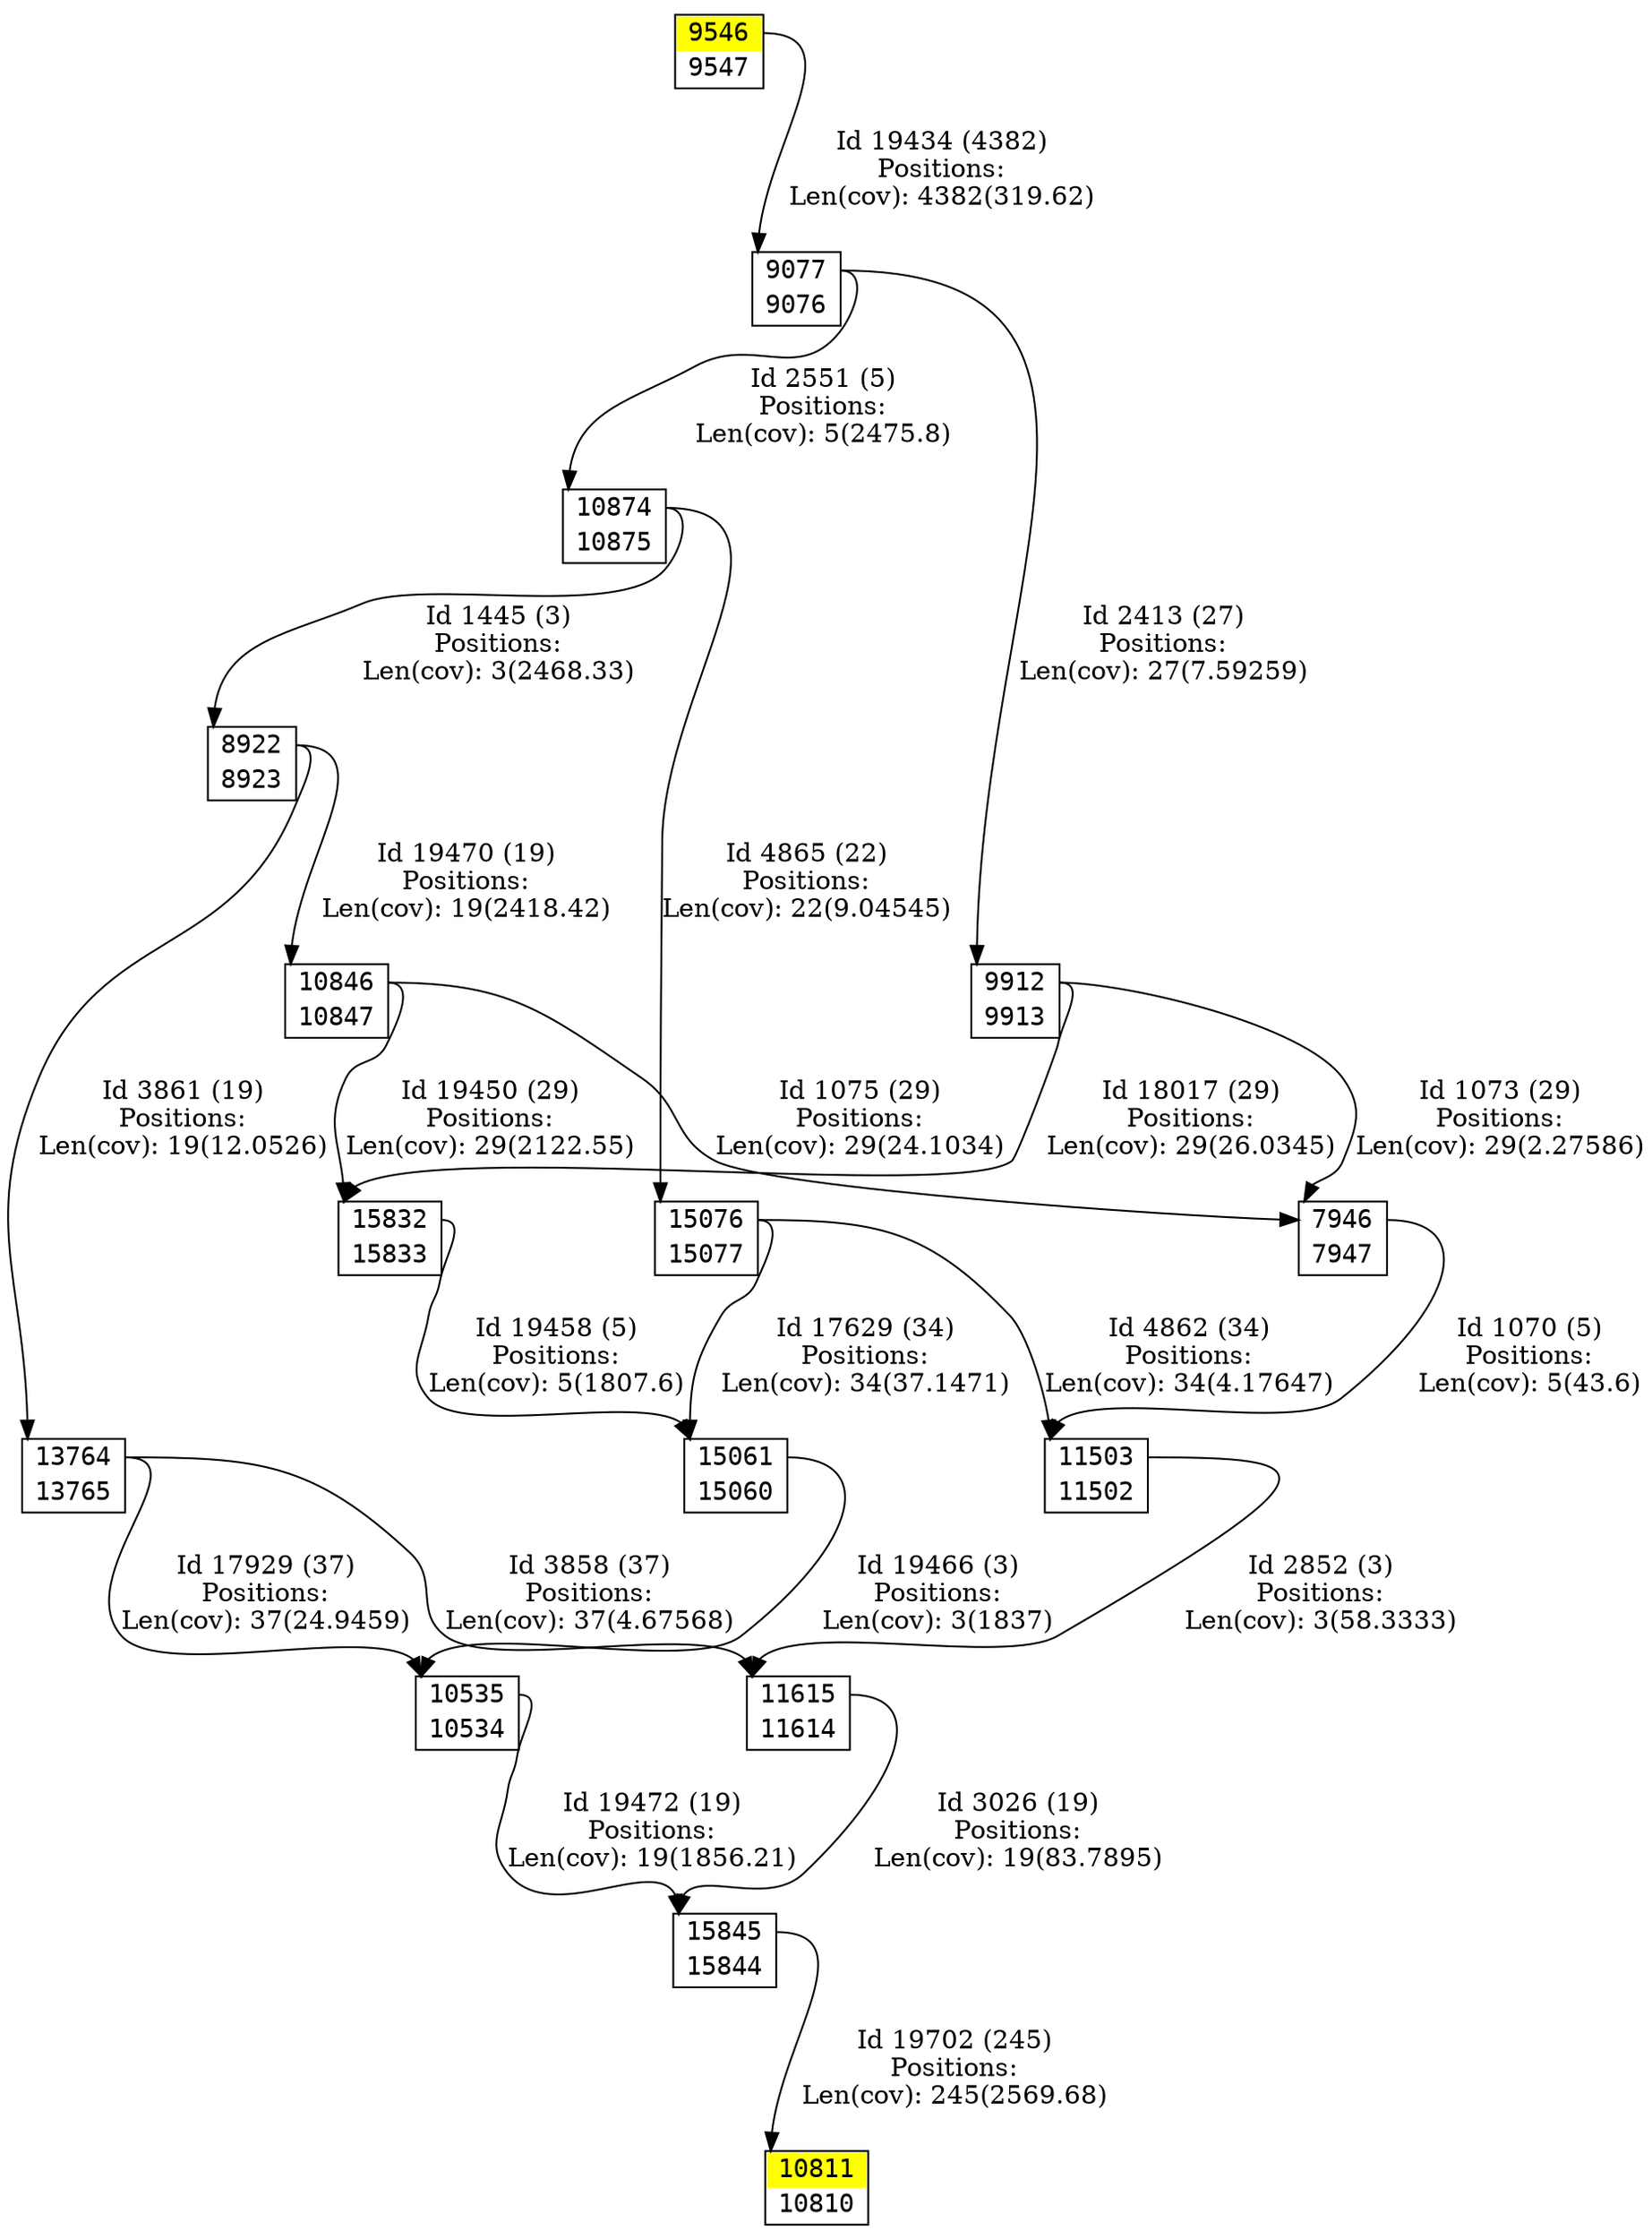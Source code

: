 digraph graph_picture {
node[fontname=<Courier> ,penwidth=<1.8> ,shape=<plaintext> ]
vertex_7946_7947[label=<<TABLE BORDER="1" CELLSPACING="0" >
<TR><TD BORDER="0" PORT = "port_7946_in" color="white" bgcolor="white" ></TD><TD BORDER="0" color="white" bgcolor="white" >7946</TD><TD BORDER="0" PORT = "port_7946_out" color="white" bgcolor="white" ></TD></TR>
<TR><TD BORDER="0" PORT = "port_7947_out" color="white" bgcolor="white" ></TD><TD BORDER="0" color="white" bgcolor="white" >7947</TD><TD BORDER="0" PORT = "port_7947_in" color="white" bgcolor="white" ></TD></TR>
</TABLE>> ,color=<black> ]
vertex_8922_8923[label=<<TABLE BORDER="1" CELLSPACING="0" >
<TR><TD BORDER="0" PORT = "port_8922_in" color="white" bgcolor="white" ></TD><TD BORDER="0" color="white" bgcolor="white" >8922</TD><TD BORDER="0" PORT = "port_8922_out" color="white" bgcolor="white" ></TD></TR>
<TR><TD BORDER="0" PORT = "port_8923_out" color="white" bgcolor="white" ></TD><TD BORDER="0" color="white" bgcolor="white" >8923</TD><TD BORDER="0" PORT = "port_8923_in" color="white" bgcolor="white" ></TD></TR>
</TABLE>> ,color=<black> ]
vertex_9076_9077[label=<<TABLE BORDER="1" CELLSPACING="0" >
<TR><TD BORDER="0" PORT = "port_9077_in" color="white" bgcolor="white" ></TD><TD BORDER="0" color="white" bgcolor="white" >9077</TD><TD BORDER="0" PORT = "port_9077_out" color="white" bgcolor="white" ></TD></TR>
<TR><TD BORDER="0" PORT = "port_9076_out" color="white" bgcolor="white" ></TD><TD BORDER="0" color="white" bgcolor="white" >9076</TD><TD BORDER="0" PORT = "port_9076_in" color="white" bgcolor="white" ></TD></TR>
</TABLE>> ,color=<black> ]
vertex_9546_9547[label=<<TABLE BORDER="1" CELLSPACING="0" >
<TR><TD BORDER="0" PORT = "port_9546_in" color="yellow" bgcolor="yellow" ></TD><TD BORDER="0" color="yellow" bgcolor="yellow" >9546</TD><TD BORDER="0" PORT = "port_9546_out" color="yellow" bgcolor="yellow" ></TD></TR>
<TR><TD BORDER="0" PORT = "port_9547_out" color="white" bgcolor="white" ></TD><TD BORDER="0" color="white" bgcolor="white" >9547</TD><TD BORDER="0" PORT = "port_9547_in" color="white" bgcolor="white" ></TD></TR>
</TABLE>> ,color=<black> ]
vertex_9912_9913[label=<<TABLE BORDER="1" CELLSPACING="0" >
<TR><TD BORDER="0" PORT = "port_9912_in" color="white" bgcolor="white" ></TD><TD BORDER="0" color="white" bgcolor="white" >9912</TD><TD BORDER="0" PORT = "port_9912_out" color="white" bgcolor="white" ></TD></TR>
<TR><TD BORDER="0" PORT = "port_9913_out" color="white" bgcolor="white" ></TD><TD BORDER="0" color="white" bgcolor="white" >9913</TD><TD BORDER="0" PORT = "port_9913_in" color="white" bgcolor="white" ></TD></TR>
</TABLE>> ,color=<black> ]
vertex_10534_10535[label=<<TABLE BORDER="1" CELLSPACING="0" >
<TR><TD BORDER="0" PORT = "port_10535_in" color="white" bgcolor="white" ></TD><TD BORDER="0" color="white" bgcolor="white" >10535</TD><TD BORDER="0" PORT = "port_10535_out" color="white" bgcolor="white" ></TD></TR>
<TR><TD BORDER="0" PORT = "port_10534_out" color="white" bgcolor="white" ></TD><TD BORDER="0" color="white" bgcolor="white" >10534</TD><TD BORDER="0" PORT = "port_10534_in" color="white" bgcolor="white" ></TD></TR>
</TABLE>> ,color=<black> ]
vertex_10810_10811[label=<<TABLE BORDER="1" CELLSPACING="0" >
<TR><TD BORDER="0" PORT = "port_10811_in" color="yellow" bgcolor="yellow" ></TD><TD BORDER="0" color="yellow" bgcolor="yellow" >10811</TD><TD BORDER="0" PORT = "port_10811_out" color="yellow" bgcolor="yellow" ></TD></TR>
<TR><TD BORDER="0" PORT = "port_10810_out" color="white" bgcolor="white" ></TD><TD BORDER="0" color="white" bgcolor="white" >10810</TD><TD BORDER="0" PORT = "port_10810_in" color="white" bgcolor="white" ></TD></TR>
</TABLE>> ,color=<black> ]
vertex_10846_10847[label=<<TABLE BORDER="1" CELLSPACING="0" >
<TR><TD BORDER="0" PORT = "port_10846_in" color="white" bgcolor="white" ></TD><TD BORDER="0" color="white" bgcolor="white" >10846</TD><TD BORDER="0" PORT = "port_10846_out" color="white" bgcolor="white" ></TD></TR>
<TR><TD BORDER="0" PORT = "port_10847_out" color="white" bgcolor="white" ></TD><TD BORDER="0" color="white" bgcolor="white" >10847</TD><TD BORDER="0" PORT = "port_10847_in" color="white" bgcolor="white" ></TD></TR>
</TABLE>> ,color=<black> ]
vertex_10874_10875[label=<<TABLE BORDER="1" CELLSPACING="0" >
<TR><TD BORDER="0" PORT = "port_10874_in" color="white" bgcolor="white" ></TD><TD BORDER="0" color="white" bgcolor="white" >10874</TD><TD BORDER="0" PORT = "port_10874_out" color="white" bgcolor="white" ></TD></TR>
<TR><TD BORDER="0" PORT = "port_10875_out" color="white" bgcolor="white" ></TD><TD BORDER="0" color="white" bgcolor="white" >10875</TD><TD BORDER="0" PORT = "port_10875_in" color="white" bgcolor="white" ></TD></TR>
</TABLE>> ,color=<black> ]
vertex_11502_11503[label=<<TABLE BORDER="1" CELLSPACING="0" >
<TR><TD BORDER="0" PORT = "port_11503_in" color="white" bgcolor="white" ></TD><TD BORDER="0" color="white" bgcolor="white" >11503</TD><TD BORDER="0" PORT = "port_11503_out" color="white" bgcolor="white" ></TD></TR>
<TR><TD BORDER="0" PORT = "port_11502_out" color="white" bgcolor="white" ></TD><TD BORDER="0" color="white" bgcolor="white" >11502</TD><TD BORDER="0" PORT = "port_11502_in" color="white" bgcolor="white" ></TD></TR>
</TABLE>> ,color=<black> ]
vertex_11614_11615[label=<<TABLE BORDER="1" CELLSPACING="0" >
<TR><TD BORDER="0" PORT = "port_11615_in" color="white" bgcolor="white" ></TD><TD BORDER="0" color="white" bgcolor="white" >11615</TD><TD BORDER="0" PORT = "port_11615_out" color="white" bgcolor="white" ></TD></TR>
<TR><TD BORDER="0" PORT = "port_11614_out" color="white" bgcolor="white" ></TD><TD BORDER="0" color="white" bgcolor="white" >11614</TD><TD BORDER="0" PORT = "port_11614_in" color="white" bgcolor="white" ></TD></TR>
</TABLE>> ,color=<black> ]
vertex_13764_13765[label=<<TABLE BORDER="1" CELLSPACING="0" >
<TR><TD BORDER="0" PORT = "port_13764_in" color="white" bgcolor="white" ></TD><TD BORDER="0" color="white" bgcolor="white" >13764</TD><TD BORDER="0" PORT = "port_13764_out" color="white" bgcolor="white" ></TD></TR>
<TR><TD BORDER="0" PORT = "port_13765_out" color="white" bgcolor="white" ></TD><TD BORDER="0" color="white" bgcolor="white" >13765</TD><TD BORDER="0" PORT = "port_13765_in" color="white" bgcolor="white" ></TD></TR>
</TABLE>> ,color=<black> ]
vertex_15060_15061[label=<<TABLE BORDER="1" CELLSPACING="0" >
<TR><TD BORDER="0" PORT = "port_15061_in" color="white" bgcolor="white" ></TD><TD BORDER="0" color="white" bgcolor="white" >15061</TD><TD BORDER="0" PORT = "port_15061_out" color="white" bgcolor="white" ></TD></TR>
<TR><TD BORDER="0" PORT = "port_15060_out" color="white" bgcolor="white" ></TD><TD BORDER="0" color="white" bgcolor="white" >15060</TD><TD BORDER="0" PORT = "port_15060_in" color="white" bgcolor="white" ></TD></TR>
</TABLE>> ,color=<black> ]
vertex_15076_15077[label=<<TABLE BORDER="1" CELLSPACING="0" >
<TR><TD BORDER="0" PORT = "port_15076_in" color="white" bgcolor="white" ></TD><TD BORDER="0" color="white" bgcolor="white" >15076</TD><TD BORDER="0" PORT = "port_15076_out" color="white" bgcolor="white" ></TD></TR>
<TR><TD BORDER="0" PORT = "port_15077_out" color="white" bgcolor="white" ></TD><TD BORDER="0" color="white" bgcolor="white" >15077</TD><TD BORDER="0" PORT = "port_15077_in" color="white" bgcolor="white" ></TD></TR>
</TABLE>> ,color=<black> ]
vertex_15832_15833[label=<<TABLE BORDER="1" CELLSPACING="0" >
<TR><TD BORDER="0" PORT = "port_15832_in" color="white" bgcolor="white" ></TD><TD BORDER="0" color="white" bgcolor="white" >15832</TD><TD BORDER="0" PORT = "port_15832_out" color="white" bgcolor="white" ></TD></TR>
<TR><TD BORDER="0" PORT = "port_15833_out" color="white" bgcolor="white" ></TD><TD BORDER="0" color="white" bgcolor="white" >15833</TD><TD BORDER="0" PORT = "port_15833_in" color="white" bgcolor="white" ></TD></TR>
</TABLE>> ,color=<black> ]
vertex_15844_15845[label=<<TABLE BORDER="1" CELLSPACING="0" >
<TR><TD BORDER="0" PORT = "port_15845_in" color="white" bgcolor="white" ></TD><TD BORDER="0" color="white" bgcolor="white" >15845</TD><TD BORDER="0" PORT = "port_15845_out" color="white" bgcolor="white" ></TD></TR>
<TR><TD BORDER="0" PORT = "port_15844_out" color="white" bgcolor="white" ></TD><TD BORDER="0" color="white" bgcolor="white" >15844</TD><TD BORDER="0" PORT = "port_15844_in" color="white" bgcolor="white" ></TD></TR>
</TABLE>> ,color=<black> ]
vertex_7946_7947:port_7946_out->vertex_11502_11503:port_11503_in[label="Id 1070 (5)\nPositions:\nLen(cov): 5(43.6)" ,color=<black> ]
vertex_9912_9913:port_9912_out->vertex_7946_7947:port_7946_in[label="Id 1073 (29)\nPositions:\nLen(cov): 29(2.27586)" ,color=<black> ]
vertex_10846_10847:port_10846_out->vertex_7946_7947:port_7946_in[label="Id 1075 (29)\nPositions:\nLen(cov): 29(24.1034)" ,color=<black> ]
vertex_10874_10875:port_10874_out->vertex_8922_8923:port_8922_in[label="Id 1445 (3)\nPositions:\nLen(cov): 3(2468.33)" ,color=<black> ]
vertex_9076_9077:port_9077_out->vertex_9912_9913:port_9912_in[label="Id 2413 (27)\nPositions:\nLen(cov): 27(7.59259)" ,color=<black> ]
vertex_9076_9077:port_9077_out->vertex_10874_10875:port_10874_in[label="Id 2551 (5)\nPositions:\nLen(cov): 5(2475.8)" ,color=<black> ]
vertex_11502_11503:port_11503_out->vertex_11614_11615:port_11615_in[label="Id 2852 (3)\nPositions:\nLen(cov): 3(58.3333)" ,color=<black> ]
vertex_11614_11615:port_11615_out->vertex_15844_15845:port_15845_in[label="Id 3026 (19)\nPositions:\nLen(cov): 19(83.7895)" ,color=<black> ]
vertex_13764_13765:port_13764_out->vertex_11614_11615:port_11615_in[label="Id 3858 (37)\nPositions:\nLen(cov): 37(4.67568)" ,color=<black> ]
vertex_8922_8923:port_8922_out->vertex_13764_13765:port_13764_in[label="Id 3861 (19)\nPositions:\nLen(cov): 19(12.0526)" ,color=<black> ]
vertex_15076_15077:port_15076_out->vertex_11502_11503:port_11503_in[label="Id 4862 (34)\nPositions:\nLen(cov): 34(4.17647)" ,color=<black> ]
vertex_10874_10875:port_10874_out->vertex_15076_15077:port_15076_in[label="Id 4865 (22)\nPositions:\nLen(cov): 22(9.04545)" ,color=<black> ]
vertex_15076_15077:port_15076_out->vertex_15060_15061:port_15061_in[label="Id 17629 (34)\nPositions:\nLen(cov): 34(37.1471)" ,color=<black> ]
vertex_13764_13765:port_13764_out->vertex_10534_10535:port_10535_in[label="Id 17929 (37)\nPositions:\nLen(cov): 37(24.9459)" ,color=<black> ]
vertex_9912_9913:port_9912_out->vertex_15832_15833:port_15832_in[label="Id 18017 (29)\nPositions:\nLen(cov): 29(26.0345)" ,color=<black> ]
vertex_9546_9547:port_9546_out->vertex_9076_9077:port_9077_in[label="Id 19434 (4382)\nPositions:\nLen(cov): 4382(319.62)" ,color=<black> ]
vertex_10846_10847:port_10846_out->vertex_15832_15833:port_15832_in[label="Id 19450 (29)\nPositions:\nLen(cov): 29(2122.55)" ,color=<black> ]
vertex_15832_15833:port_15832_out->vertex_15060_15061:port_15061_in[label="Id 19458 (5)\nPositions:\nLen(cov): 5(1807.6)" ,color=<black> ]
vertex_15060_15061:port_15061_out->vertex_10534_10535:port_10535_in[label="Id 19466 (3)\nPositions:\nLen(cov): 3(1837)" ,color=<black> ]
vertex_8922_8923:port_8922_out->vertex_10846_10847:port_10846_in[label="Id 19470 (19)\nPositions:\nLen(cov): 19(2418.42)" ,color=<black> ]
vertex_10534_10535:port_10535_out->vertex_15844_15845:port_15845_in[label="Id 19472 (19)\nPositions:\nLen(cov): 19(1856.21)" ,color=<black> ]
vertex_15844_15845:port_15845_out->vertex_10810_10811:port_10811_in[label="Id 19702 (245)\nPositions:\nLen(cov): 245(2569.68)" ,color=<black> ]
}
